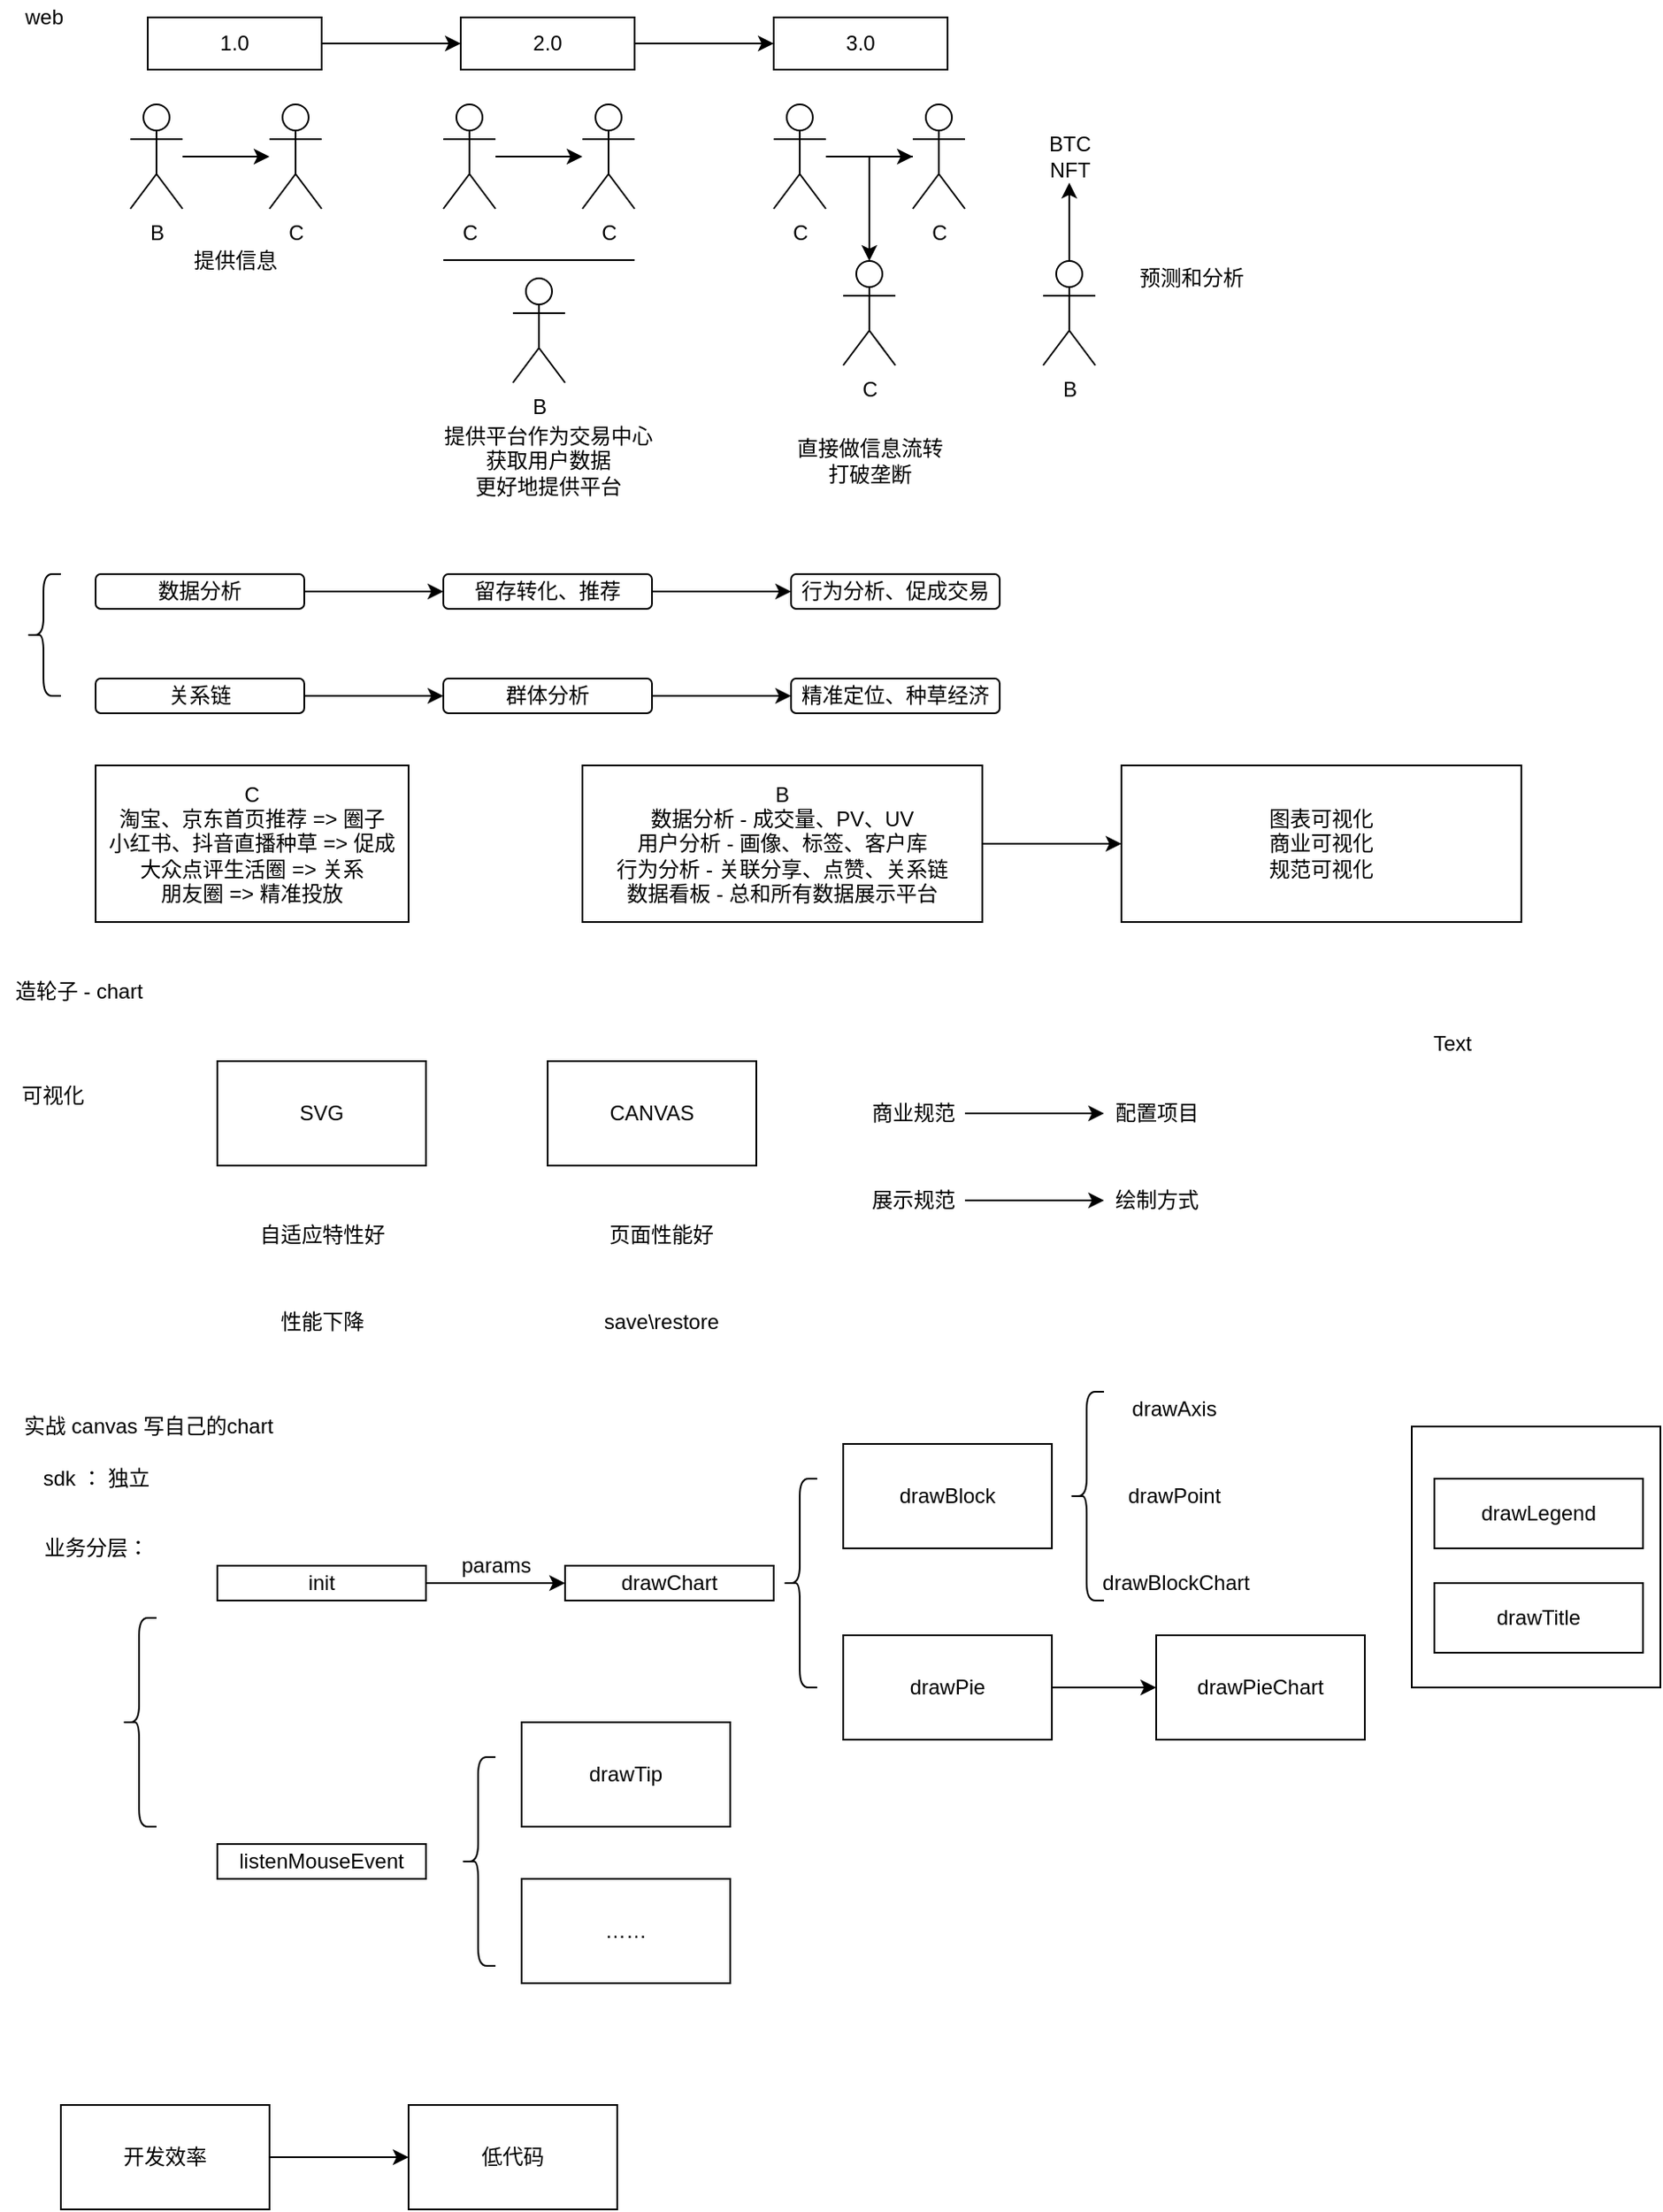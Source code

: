 <mxfile version="20.0.1" type="device"><diagram id="XNlH35qfSD8rg9YxeUUy" name="Page-1"><mxGraphModel dx="1135" dy="497" grid="1" gridSize="10" guides="1" tooltips="1" connect="1" arrows="1" fold="1" page="1" pageScale="1" pageWidth="827" pageHeight="1169" math="0" shadow="0"><root><mxCell id="0"/><mxCell id="1" parent="0"/><mxCell id="F2NJIe-4P1ldlucrLgxi-79" value="" style="rounded=0;whiteSpace=wrap;html=1;" vertex="1" parent="1"><mxGeometry x="827" y="860" width="143" height="150" as="geometry"/></mxCell><mxCell id="F2NJIe-4P1ldlucrLgxi-3" value="web" style="text;html=1;align=center;verticalAlign=middle;resizable=0;points=[];autosize=1;strokeColor=none;fillColor=none;" vertex="1" parent="1"><mxGeometry x="20" y="40" width="40" height="20" as="geometry"/></mxCell><mxCell id="F2NJIe-4P1ldlucrLgxi-6" value="" style="edgeStyle=orthogonalEdgeStyle;rounded=0;orthogonalLoop=1;jettySize=auto;html=1;" edge="1" parent="1" source="F2NJIe-4P1ldlucrLgxi-4" target="F2NJIe-4P1ldlucrLgxi-5"><mxGeometry relative="1" as="geometry"/></mxCell><mxCell id="F2NJIe-4P1ldlucrLgxi-4" value="1.0" style="rounded=0;whiteSpace=wrap;html=1;" vertex="1" parent="1"><mxGeometry x="100" y="50" width="100" height="30" as="geometry"/></mxCell><mxCell id="F2NJIe-4P1ldlucrLgxi-8" value="" style="edgeStyle=orthogonalEdgeStyle;rounded=0;orthogonalLoop=1;jettySize=auto;html=1;" edge="1" parent="1" source="F2NJIe-4P1ldlucrLgxi-5" target="F2NJIe-4P1ldlucrLgxi-7"><mxGeometry relative="1" as="geometry"/></mxCell><mxCell id="F2NJIe-4P1ldlucrLgxi-5" value="2.0" style="rounded=0;whiteSpace=wrap;html=1;" vertex="1" parent="1"><mxGeometry x="280" y="50" width="100" height="30" as="geometry"/></mxCell><mxCell id="F2NJIe-4P1ldlucrLgxi-7" value="3.0" style="rounded=0;whiteSpace=wrap;html=1;" vertex="1" parent="1"><mxGeometry x="460" y="50" width="100" height="30" as="geometry"/></mxCell><mxCell id="F2NJIe-4P1ldlucrLgxi-11" value="" style="edgeStyle=orthogonalEdgeStyle;rounded=0;orthogonalLoop=1;jettySize=auto;html=1;" edge="1" parent="1" source="F2NJIe-4P1ldlucrLgxi-9" target="F2NJIe-4P1ldlucrLgxi-10"><mxGeometry relative="1" as="geometry"/></mxCell><mxCell id="F2NJIe-4P1ldlucrLgxi-9" value="B" style="shape=umlActor;verticalLabelPosition=bottom;verticalAlign=top;html=1;outlineConnect=0;" vertex="1" parent="1"><mxGeometry x="90" y="100" width="30" height="60" as="geometry"/></mxCell><mxCell id="F2NJIe-4P1ldlucrLgxi-10" value="C" style="shape=umlActor;verticalLabelPosition=bottom;verticalAlign=top;html=1;outlineConnect=0;" vertex="1" parent="1"><mxGeometry x="170" y="100" width="30" height="60" as="geometry"/></mxCell><mxCell id="F2NJIe-4P1ldlucrLgxi-12" value="提供信息" style="text;html=1;align=center;verticalAlign=middle;resizable=0;points=[];autosize=1;strokeColor=none;fillColor=none;" vertex="1" parent="1"><mxGeometry x="120" y="180" width="60" height="20" as="geometry"/></mxCell><mxCell id="F2NJIe-4P1ldlucrLgxi-15" value="" style="edgeStyle=orthogonalEdgeStyle;rounded=0;orthogonalLoop=1;jettySize=auto;html=1;" edge="1" parent="1" source="F2NJIe-4P1ldlucrLgxi-13" target="F2NJIe-4P1ldlucrLgxi-14"><mxGeometry relative="1" as="geometry"/></mxCell><mxCell id="F2NJIe-4P1ldlucrLgxi-13" value="C" style="shape=umlActor;verticalLabelPosition=bottom;verticalAlign=top;html=1;outlineConnect=0;" vertex="1" parent="1"><mxGeometry x="270" y="100" width="30" height="60" as="geometry"/></mxCell><mxCell id="F2NJIe-4P1ldlucrLgxi-14" value="C" style="shape=umlActor;verticalLabelPosition=bottom;verticalAlign=top;html=1;outlineConnect=0;" vertex="1" parent="1"><mxGeometry x="350" y="100" width="30" height="60" as="geometry"/></mxCell><mxCell id="F2NJIe-4P1ldlucrLgxi-16" value="" style="endArrow=none;html=1;rounded=0;" edge="1" parent="1"><mxGeometry width="50" height="50" relative="1" as="geometry"><mxPoint x="270" y="189.5" as="sourcePoint"/><mxPoint x="380" y="189.5" as="targetPoint"/></mxGeometry></mxCell><mxCell id="F2NJIe-4P1ldlucrLgxi-17" value="B" style="shape=umlActor;verticalLabelPosition=bottom;verticalAlign=top;html=1;outlineConnect=0;" vertex="1" parent="1"><mxGeometry x="310" y="200" width="30" height="60" as="geometry"/></mxCell><mxCell id="F2NJIe-4P1ldlucrLgxi-18" value="提供平台作为交易中心&lt;br&gt;获取用户数据&lt;br&gt;更好地提供平台" style="text;html=1;align=center;verticalAlign=middle;resizable=0;points=[];autosize=1;strokeColor=none;fillColor=none;" vertex="1" parent="1"><mxGeometry x="260" y="280" width="140" height="50" as="geometry"/></mxCell><mxCell id="F2NJIe-4P1ldlucrLgxi-22" value="" style="edgeStyle=orthogonalEdgeStyle;rounded=0;orthogonalLoop=1;jettySize=auto;html=1;" edge="1" parent="1" source="F2NJIe-4P1ldlucrLgxi-19" target="F2NJIe-4P1ldlucrLgxi-20"><mxGeometry relative="1" as="geometry"/></mxCell><mxCell id="F2NJIe-4P1ldlucrLgxi-19" value="C" style="shape=umlActor;verticalLabelPosition=bottom;verticalAlign=top;html=1;outlineConnect=0;" vertex="1" parent="1"><mxGeometry x="460" y="100" width="30" height="60" as="geometry"/></mxCell><mxCell id="F2NJIe-4P1ldlucrLgxi-23" value="" style="edgeStyle=orthogonalEdgeStyle;rounded=0;orthogonalLoop=1;jettySize=auto;html=1;" edge="1" parent="1" source="F2NJIe-4P1ldlucrLgxi-20" target="F2NJIe-4P1ldlucrLgxi-21"><mxGeometry relative="1" as="geometry"/></mxCell><mxCell id="F2NJIe-4P1ldlucrLgxi-20" value="C" style="shape=umlActor;verticalLabelPosition=bottom;verticalAlign=top;html=1;outlineConnect=0;" vertex="1" parent="1"><mxGeometry x="540" y="100" width="30" height="60" as="geometry"/></mxCell><mxCell id="F2NJIe-4P1ldlucrLgxi-21" value="C" style="shape=umlActor;verticalLabelPosition=bottom;verticalAlign=top;html=1;outlineConnect=0;" vertex="1" parent="1"><mxGeometry x="500" y="190" width="30" height="60" as="geometry"/></mxCell><mxCell id="F2NJIe-4P1ldlucrLgxi-24" value="直接做信息流转&lt;br&gt;打破垄断" style="text;html=1;align=center;verticalAlign=middle;resizable=0;points=[];autosize=1;strokeColor=none;fillColor=none;" vertex="1" parent="1"><mxGeometry x="465" y="290" width="100" height="30" as="geometry"/></mxCell><mxCell id="F2NJIe-4P1ldlucrLgxi-25" value="BTC&lt;br&gt;NFT" style="text;html=1;align=center;verticalAlign=middle;resizable=0;points=[];autosize=1;strokeColor=none;fillColor=none;" vertex="1" parent="1"><mxGeometry x="610" y="115" width="40" height="30" as="geometry"/></mxCell><mxCell id="F2NJIe-4P1ldlucrLgxi-27" value="" style="edgeStyle=orthogonalEdgeStyle;rounded=0;orthogonalLoop=1;jettySize=auto;html=1;" edge="1" parent="1" source="F2NJIe-4P1ldlucrLgxi-26" target="F2NJIe-4P1ldlucrLgxi-25"><mxGeometry relative="1" as="geometry"/></mxCell><mxCell id="F2NJIe-4P1ldlucrLgxi-26" value="B" style="shape=umlActor;verticalLabelPosition=bottom;verticalAlign=top;html=1;outlineConnect=0;" vertex="1" parent="1"><mxGeometry x="615" y="190" width="30" height="60" as="geometry"/></mxCell><mxCell id="F2NJIe-4P1ldlucrLgxi-28" value="预测和分析" style="text;html=1;align=center;verticalAlign=middle;resizable=0;points=[];autosize=1;strokeColor=none;fillColor=none;" vertex="1" parent="1"><mxGeometry x="660" y="190" width="80" height="20" as="geometry"/></mxCell><mxCell id="F2NJIe-4P1ldlucrLgxi-32" value="" style="edgeStyle=orthogonalEdgeStyle;rounded=0;orthogonalLoop=1;jettySize=auto;html=1;" edge="1" parent="1" source="F2NJIe-4P1ldlucrLgxi-30" target="F2NJIe-4P1ldlucrLgxi-31"><mxGeometry relative="1" as="geometry"/></mxCell><mxCell id="F2NJIe-4P1ldlucrLgxi-30" value="数据分析" style="rounded=1;whiteSpace=wrap;html=1;" vertex="1" parent="1"><mxGeometry x="70" y="370" width="120" height="20" as="geometry"/></mxCell><mxCell id="F2NJIe-4P1ldlucrLgxi-34" value="" style="edgeStyle=orthogonalEdgeStyle;rounded=0;orthogonalLoop=1;jettySize=auto;html=1;" edge="1" parent="1" source="F2NJIe-4P1ldlucrLgxi-31" target="F2NJIe-4P1ldlucrLgxi-33"><mxGeometry relative="1" as="geometry"/></mxCell><mxCell id="F2NJIe-4P1ldlucrLgxi-31" value="留存转化、推荐" style="rounded=1;whiteSpace=wrap;html=1;" vertex="1" parent="1"><mxGeometry x="270" y="370" width="120" height="20" as="geometry"/></mxCell><mxCell id="F2NJIe-4P1ldlucrLgxi-33" value="行为分析、促成交易" style="rounded=1;whiteSpace=wrap;html=1;" vertex="1" parent="1"><mxGeometry x="470" y="370" width="120" height="20" as="geometry"/></mxCell><mxCell id="F2NJIe-4P1ldlucrLgxi-37" value="" style="edgeStyle=orthogonalEdgeStyle;rounded=0;orthogonalLoop=1;jettySize=auto;html=1;" edge="1" parent="1" source="F2NJIe-4P1ldlucrLgxi-35" target="F2NJIe-4P1ldlucrLgxi-36"><mxGeometry relative="1" as="geometry"/></mxCell><mxCell id="F2NJIe-4P1ldlucrLgxi-35" value="关系链" style="rounded=1;whiteSpace=wrap;html=1;" vertex="1" parent="1"><mxGeometry x="70" y="430" width="120" height="20" as="geometry"/></mxCell><mxCell id="F2NJIe-4P1ldlucrLgxi-39" value="" style="edgeStyle=orthogonalEdgeStyle;rounded=0;orthogonalLoop=1;jettySize=auto;html=1;" edge="1" parent="1" source="F2NJIe-4P1ldlucrLgxi-36" target="F2NJIe-4P1ldlucrLgxi-38"><mxGeometry relative="1" as="geometry"/></mxCell><mxCell id="F2NJIe-4P1ldlucrLgxi-36" value="群体分析" style="rounded=1;whiteSpace=wrap;html=1;" vertex="1" parent="1"><mxGeometry x="270" y="430" width="120" height="20" as="geometry"/></mxCell><mxCell id="F2NJIe-4P1ldlucrLgxi-38" value="精准定位、种草经济" style="rounded=1;whiteSpace=wrap;html=1;" vertex="1" parent="1"><mxGeometry x="470" y="430" width="120" height="20" as="geometry"/></mxCell><mxCell id="F2NJIe-4P1ldlucrLgxi-40" value="" style="shape=curlyBracket;whiteSpace=wrap;html=1;rounded=1;" vertex="1" parent="1"><mxGeometry x="30" y="370" width="20" height="70" as="geometry"/></mxCell><mxCell id="F2NJIe-4P1ldlucrLgxi-41" value="C&lt;br&gt;淘宝、京东首页推荐 =&amp;gt; 圈子&lt;br&gt;小红书、抖音直播种草 =&amp;gt; 促成&lt;br&gt;大众点评生活圈 =&amp;gt; 关系&lt;br&gt;朋友圈 =&amp;gt; 精准投放" style="rounded=0;whiteSpace=wrap;html=1;" vertex="1" parent="1"><mxGeometry x="70" y="480" width="180" height="90" as="geometry"/></mxCell><mxCell id="F2NJIe-4P1ldlucrLgxi-44" value="" style="edgeStyle=orthogonalEdgeStyle;rounded=0;orthogonalLoop=1;jettySize=auto;html=1;" edge="1" parent="1" source="F2NJIe-4P1ldlucrLgxi-42" target="F2NJIe-4P1ldlucrLgxi-43"><mxGeometry relative="1" as="geometry"/></mxCell><mxCell id="F2NJIe-4P1ldlucrLgxi-42" value="B&lt;br&gt;数据分析 - 成交量、PV、UV&lt;br&gt;用户分析 - 画像、标签、客户库&lt;br&gt;行为分析 - 关联分享、点赞、关系链&lt;br&gt;数据看板 - 总和所有数据展示平台" style="rounded=0;whiteSpace=wrap;html=1;" vertex="1" parent="1"><mxGeometry x="350" y="480" width="230" height="90" as="geometry"/></mxCell><mxCell id="F2NJIe-4P1ldlucrLgxi-43" value="图表可视化&lt;br&gt;商业可视化&lt;br&gt;规范可视化" style="rounded=0;whiteSpace=wrap;html=1;" vertex="1" parent="1"><mxGeometry x="660" y="480" width="230" height="90" as="geometry"/></mxCell><mxCell id="F2NJIe-4P1ldlucrLgxi-46" value="造轮子 - chart" style="text;html=1;align=center;verticalAlign=middle;resizable=0;points=[];autosize=1;strokeColor=none;fillColor=none;" vertex="1" parent="1"><mxGeometry x="15" y="600" width="90" height="20" as="geometry"/></mxCell><mxCell id="F2NJIe-4P1ldlucrLgxi-47" value="可视化" style="text;html=1;align=center;verticalAlign=middle;resizable=0;points=[];autosize=1;strokeColor=none;fillColor=none;" vertex="1" parent="1"><mxGeometry x="20" y="660" width="50" height="20" as="geometry"/></mxCell><mxCell id="F2NJIe-4P1ldlucrLgxi-48" value="SVG" style="rounded=0;whiteSpace=wrap;html=1;" vertex="1" parent="1"><mxGeometry x="140" y="650" width="120" height="60" as="geometry"/></mxCell><mxCell id="F2NJIe-4P1ldlucrLgxi-49" value="CANVAS" style="rounded=0;whiteSpace=wrap;html=1;" vertex="1" parent="1"><mxGeometry x="330" y="650" width="120" height="60" as="geometry"/></mxCell><mxCell id="F2NJIe-4P1ldlucrLgxi-50" value="自适应特性好" style="text;html=1;align=center;verticalAlign=middle;resizable=0;points=[];autosize=1;strokeColor=none;fillColor=none;" vertex="1" parent="1"><mxGeometry x="155" y="740" width="90" height="20" as="geometry"/></mxCell><mxCell id="F2NJIe-4P1ldlucrLgxi-51" value="性能下降" style="text;html=1;align=center;verticalAlign=middle;resizable=0;points=[];autosize=1;strokeColor=none;fillColor=none;" vertex="1" parent="1"><mxGeometry x="170" y="790" width="60" height="20" as="geometry"/></mxCell><mxCell id="F2NJIe-4P1ldlucrLgxi-52" value="页面性能好" style="text;html=1;align=center;verticalAlign=middle;resizable=0;points=[];autosize=1;strokeColor=none;fillColor=none;" vertex="1" parent="1"><mxGeometry x="355" y="740" width="80" height="20" as="geometry"/></mxCell><mxCell id="F2NJIe-4P1ldlucrLgxi-53" value="save\restore" style="text;html=1;align=center;verticalAlign=middle;resizable=0;points=[];autosize=1;strokeColor=none;fillColor=none;" vertex="1" parent="1"><mxGeometry x="355" y="790" width="80" height="20" as="geometry"/></mxCell><mxCell id="F2NJIe-4P1ldlucrLgxi-56" value="" style="edgeStyle=orthogonalEdgeStyle;rounded=0;orthogonalLoop=1;jettySize=auto;html=1;" edge="1" parent="1" source="F2NJIe-4P1ldlucrLgxi-54" target="F2NJIe-4P1ldlucrLgxi-55"><mxGeometry relative="1" as="geometry"/></mxCell><mxCell id="F2NJIe-4P1ldlucrLgxi-54" value="商业规范" style="text;html=1;align=center;verticalAlign=middle;resizable=0;points=[];autosize=1;strokeColor=none;fillColor=none;" vertex="1" parent="1"><mxGeometry x="510" y="670" width="60" height="20" as="geometry"/></mxCell><mxCell id="F2NJIe-4P1ldlucrLgxi-55" value="配置项目" style="text;html=1;align=center;verticalAlign=middle;resizable=0;points=[];autosize=1;strokeColor=none;fillColor=none;" vertex="1" parent="1"><mxGeometry x="650" y="670" width="60" height="20" as="geometry"/></mxCell><mxCell id="F2NJIe-4P1ldlucrLgxi-59" value="" style="edgeStyle=orthogonalEdgeStyle;rounded=0;orthogonalLoop=1;jettySize=auto;html=1;" edge="1" parent="1" source="F2NJIe-4P1ldlucrLgxi-57" target="F2NJIe-4P1ldlucrLgxi-58"><mxGeometry relative="1" as="geometry"/></mxCell><mxCell id="F2NJIe-4P1ldlucrLgxi-57" value="展示规范" style="text;html=1;align=center;verticalAlign=middle;resizable=0;points=[];autosize=1;strokeColor=none;fillColor=none;" vertex="1" parent="1"><mxGeometry x="510" y="720" width="60" height="20" as="geometry"/></mxCell><mxCell id="F2NJIe-4P1ldlucrLgxi-58" value="绘制方式" style="text;html=1;align=center;verticalAlign=middle;resizable=0;points=[];autosize=1;strokeColor=none;fillColor=none;" vertex="1" parent="1"><mxGeometry x="650" y="720" width="60" height="20" as="geometry"/></mxCell><mxCell id="F2NJIe-4P1ldlucrLgxi-60" value="实战 canvas 写自己的chart" style="text;html=1;align=center;verticalAlign=middle;resizable=0;points=[];autosize=1;strokeColor=none;fillColor=none;" vertex="1" parent="1"><mxGeometry x="20" y="850" width="160" height="20" as="geometry"/></mxCell><mxCell id="F2NJIe-4P1ldlucrLgxi-61" value="sdk ： 独立" style="text;html=1;align=center;verticalAlign=middle;resizable=0;points=[];autosize=1;strokeColor=none;fillColor=none;" vertex="1" parent="1"><mxGeometry x="30" y="880" width="80" height="20" as="geometry"/></mxCell><mxCell id="F2NJIe-4P1ldlucrLgxi-63" value="业务分层：" style="text;html=1;align=center;verticalAlign=middle;resizable=0;points=[];autosize=1;strokeColor=none;fillColor=none;" vertex="1" parent="1"><mxGeometry x="30" y="920" width="80" height="20" as="geometry"/></mxCell><mxCell id="F2NJIe-4P1ldlucrLgxi-66" value="" style="edgeStyle=orthogonalEdgeStyle;rounded=0;orthogonalLoop=1;jettySize=auto;html=1;" edge="1" parent="1" source="F2NJIe-4P1ldlucrLgxi-64" target="F2NJIe-4P1ldlucrLgxi-65"><mxGeometry relative="1" as="geometry"/></mxCell><mxCell id="F2NJIe-4P1ldlucrLgxi-64" value="init" style="rounded=0;whiteSpace=wrap;html=1;" vertex="1" parent="1"><mxGeometry x="140" y="940" width="120" height="20" as="geometry"/></mxCell><mxCell id="F2NJIe-4P1ldlucrLgxi-65" value="drawChart" style="rounded=0;whiteSpace=wrap;html=1;" vertex="1" parent="1"><mxGeometry x="340" y="940" width="120" height="20" as="geometry"/></mxCell><mxCell id="F2NJIe-4P1ldlucrLgxi-67" value="params&lt;br&gt;" style="text;html=1;align=center;verticalAlign=middle;resizable=0;points=[];autosize=1;strokeColor=none;fillColor=none;" vertex="1" parent="1"><mxGeometry x="270" y="930" width="60" height="20" as="geometry"/></mxCell><mxCell id="F2NJIe-4P1ldlucrLgxi-68" value="" style="shape=curlyBracket;whiteSpace=wrap;html=1;rounded=1;" vertex="1" parent="1"><mxGeometry x="465" y="890" width="20" height="120" as="geometry"/></mxCell><mxCell id="F2NJIe-4P1ldlucrLgxi-69" value="drawBlock" style="whiteSpace=wrap;html=1;" vertex="1" parent="1"><mxGeometry x="500" y="870" width="120" height="60" as="geometry"/></mxCell><mxCell id="F2NJIe-4P1ldlucrLgxi-76" value="" style="edgeStyle=orthogonalEdgeStyle;rounded=0;orthogonalLoop=1;jettySize=auto;html=1;" edge="1" parent="1" source="F2NJIe-4P1ldlucrLgxi-70" target="F2NJIe-4P1ldlucrLgxi-75"><mxGeometry relative="1" as="geometry"/></mxCell><mxCell id="F2NJIe-4P1ldlucrLgxi-70" value="drawPie" style="whiteSpace=wrap;html=1;" vertex="1" parent="1"><mxGeometry x="500" y="980" width="120" height="60" as="geometry"/></mxCell><mxCell id="F2NJIe-4P1ldlucrLgxi-71" value="" style="shape=curlyBracket;whiteSpace=wrap;html=1;rounded=1;" vertex="1" parent="1"><mxGeometry x="630" y="840" width="20" height="120" as="geometry"/></mxCell><mxCell id="F2NJIe-4P1ldlucrLgxi-72" value="drawAxis" style="text;html=1;align=center;verticalAlign=middle;resizable=0;points=[];autosize=1;strokeColor=none;fillColor=none;" vertex="1" parent="1"><mxGeometry x="660" y="840" width="60" height="20" as="geometry"/></mxCell><mxCell id="F2NJIe-4P1ldlucrLgxi-73" value="drawPoint" style="text;html=1;align=center;verticalAlign=middle;resizable=0;points=[];autosize=1;strokeColor=none;fillColor=none;" vertex="1" parent="1"><mxGeometry x="655" y="890" width="70" height="20" as="geometry"/></mxCell><mxCell id="F2NJIe-4P1ldlucrLgxi-74" value="drawBlockChart" style="text;html=1;align=center;verticalAlign=middle;resizable=0;points=[];autosize=1;strokeColor=none;fillColor=none;" vertex="1" parent="1"><mxGeometry x="641" y="940" width="100" height="20" as="geometry"/></mxCell><mxCell id="F2NJIe-4P1ldlucrLgxi-75" value="drawPieChart" style="whiteSpace=wrap;html=1;" vertex="1" parent="1"><mxGeometry x="680" y="980" width="120" height="60" as="geometry"/></mxCell><mxCell id="F2NJIe-4P1ldlucrLgxi-77" value="drawLegend" style="rounded=0;whiteSpace=wrap;html=1;" vertex="1" parent="1"><mxGeometry x="840" y="890" width="120" height="40" as="geometry"/></mxCell><mxCell id="F2NJIe-4P1ldlucrLgxi-78" value="drawTitle" style="rounded=0;whiteSpace=wrap;html=1;" vertex="1" parent="1"><mxGeometry x="840" y="950" width="120" height="40" as="geometry"/></mxCell><mxCell id="F2NJIe-4P1ldlucrLgxi-80" value="listenMouseEvent" style="rounded=0;whiteSpace=wrap;html=1;" vertex="1" parent="1"><mxGeometry x="140" y="1100" width="120" height="20" as="geometry"/></mxCell><mxCell id="F2NJIe-4P1ldlucrLgxi-81" value="" style="shape=curlyBracket;whiteSpace=wrap;html=1;rounded=1;" vertex="1" parent="1"><mxGeometry x="280" y="1050" width="20" height="120" as="geometry"/></mxCell><mxCell id="F2NJIe-4P1ldlucrLgxi-82" value="drawTip" style="whiteSpace=wrap;html=1;" vertex="1" parent="1"><mxGeometry x="315" y="1030" width="120" height="60" as="geometry"/></mxCell><mxCell id="F2NJIe-4P1ldlucrLgxi-83" value="……" style="whiteSpace=wrap;html=1;" vertex="1" parent="1"><mxGeometry x="315" y="1120" width="120" height="60" as="geometry"/></mxCell><mxCell id="F2NJIe-4P1ldlucrLgxi-86" value="" style="shape=curlyBracket;whiteSpace=wrap;html=1;rounded=1;" vertex="1" parent="1"><mxGeometry x="85" y="970" width="20" height="120" as="geometry"/></mxCell><mxCell id="F2NJIe-4P1ldlucrLgxi-89" value="" style="edgeStyle=orthogonalEdgeStyle;rounded=0;orthogonalLoop=1;jettySize=auto;html=1;" edge="1" parent="1" source="F2NJIe-4P1ldlucrLgxi-87" target="F2NJIe-4P1ldlucrLgxi-88"><mxGeometry relative="1" as="geometry"/></mxCell><mxCell id="F2NJIe-4P1ldlucrLgxi-87" value="开发效率" style="whiteSpace=wrap;html=1;" vertex="1" parent="1"><mxGeometry x="50" y="1250" width="120" height="60" as="geometry"/></mxCell><mxCell id="F2NJIe-4P1ldlucrLgxi-88" value="低代码" style="whiteSpace=wrap;html=1;" vertex="1" parent="1"><mxGeometry x="250" y="1250" width="120" height="60" as="geometry"/></mxCell><mxCell id="F2NJIe-4P1ldlucrLgxi-90" value="Text" style="text;html=1;align=center;verticalAlign=middle;resizable=0;points=[];autosize=1;strokeColor=none;fillColor=none;" vertex="1" parent="1"><mxGeometry x="830" y="630" width="40" height="20" as="geometry"/></mxCell></root></mxGraphModel></diagram></mxfile>